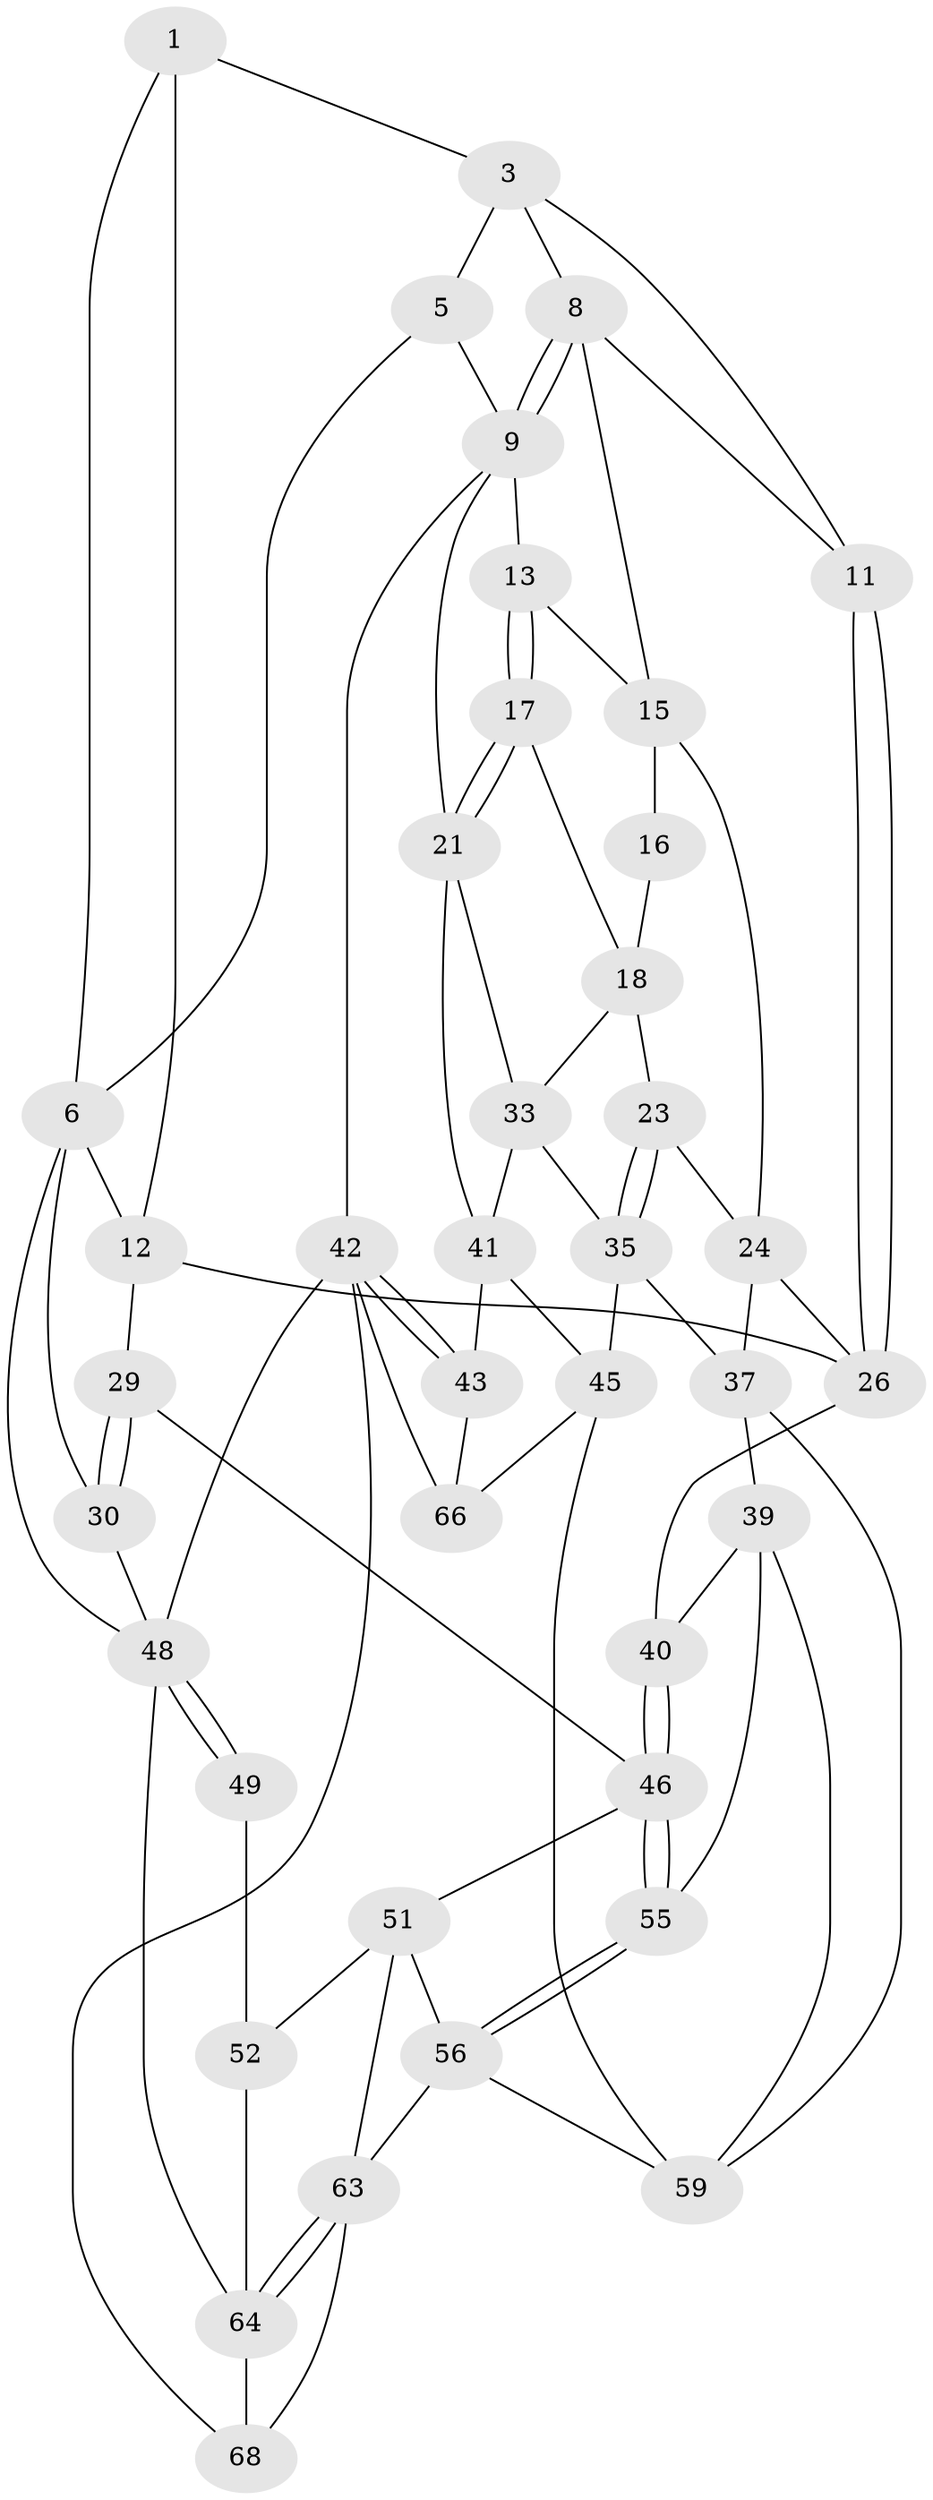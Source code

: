 // original degree distribution, {3: 0.07246376811594203, 6: 0.18840579710144928, 5: 0.5942028985507246, 4: 0.14492753623188406}
// Generated by graph-tools (version 1.1) at 2025/42/03/06/25 10:42:27]
// undirected, 40 vertices, 85 edges
graph export_dot {
graph [start="1"]
  node [color=gray90,style=filled];
  1 [pos="+0.13898767864819048+0",super="+2"];
  3 [pos="+0.428097984096114+0.17462883727492684",super="+4"];
  5 [pos="+0.08633632285745456+0"];
  6 [pos="+0.09076215009308329+0.20136688586412044",super="+7"];
  8 [pos="+0.8274156700301789+0",super="+10"];
  9 [pos="+1+0",super="+20"];
  11 [pos="+0.5611136965678473+0.2490600445244077"];
  12 [pos="+0.33253247591106677+0.22497626440862473",super="+28"];
  13 [pos="+0.9258619413178059+0.3225653554994607",super="+14"];
  15 [pos="+0.7910161408288069+0.20568832368403953",super="+22"];
  16 [pos="+0.900693831968135+0.30796169274839724"];
  17 [pos="+0.9362426205154611+0.33843541923558773"];
  18 [pos="+0.923315284397539+0.41886622376633204",super="+19"];
  21 [pos="+1+0.3040801198069033",super="+32"];
  23 [pos="+0.8310278855802444+0.4548399208877795"];
  24 [pos="+0.7790579767859391+0.41834633399357307",super="+25"];
  26 [pos="+0.5708853823985323+0.36428899633405254",super="+27"];
  29 [pos="+0.2819693264176701+0.485158829669699"];
  30 [pos="+0.2808337539108435+0.485499807908381",super="+31"];
  33 [pos="+0.9324705068885693+0.42102952032129337",super="+34"];
  35 [pos="+0.8534886558928554+0.5575738990924654",super="+36"];
  37 [pos="+0.6281254882202791+0.5445151738024745",super="+38"];
  39 [pos="+0.56295924952659+0.6050546780400823",super="+54"];
  40 [pos="+0.547331199915869+0.5959473803484875"];
  41 [pos="+1+0.5698445525663445",super="+44"];
  42 [pos="+1+1",super="+67"];
  43 [pos="+1+0.9770860570443455"];
  45 [pos="+0.8672436596402404+0.729956195936316",super="+58"];
  46 [pos="+0.361928540613733+0.6676504328285994",super="+47"];
  48 [pos="+0+0.6913095217502205",super="+53"];
  49 [pos="+0.0562103964603238+0.7692737504109075",super="+50"];
  51 [pos="+0.24750108881576235+0.761023798395035",super="+57"];
  52 [pos="+0.21982211375425023+0.7490108128127384",super="+62"];
  55 [pos="+0.3874193403411004+0.7080396703762716"];
  56 [pos="+0.3352446101712763+0.7838222949672927",super="+61"];
  59 [pos="+0.6461993576488608+0.8385425518587234",super="+60"];
  63 [pos="+0.2649103928109033+0.8723744377122948",super="+65"];
  64 [pos="+0.1507430717950994+0.9547740326905039",super="+69"];
  66 [pos="+0.6847298530924693+0.9053642655981875"];
  68 [pos="+0.5784274912620605+1"];
  1 -- 6;
  1 -- 3;
  1 -- 12;
  3 -- 11;
  3 -- 8;
  3 -- 5;
  5 -- 9;
  5 -- 6;
  6 -- 12;
  6 -- 30;
  6 -- 48;
  8 -- 9;
  8 -- 9;
  8 -- 11;
  8 -- 15;
  9 -- 42;
  9 -- 21;
  9 -- 13;
  11 -- 26;
  11 -- 26;
  12 -- 26;
  12 -- 29;
  13 -- 17;
  13 -- 17;
  13 -- 15;
  15 -- 16;
  15 -- 24;
  16 -- 18;
  17 -- 18;
  17 -- 21;
  17 -- 21;
  18 -- 33;
  18 -- 23;
  21 -- 33;
  21 -- 41;
  23 -- 24;
  23 -- 35;
  23 -- 35;
  24 -- 26;
  24 -- 37;
  26 -- 40;
  29 -- 30;
  29 -- 30;
  29 -- 46;
  30 -- 48;
  33 -- 35;
  33 -- 41;
  35 -- 37;
  35 -- 45;
  37 -- 59;
  37 -- 39;
  39 -- 40;
  39 -- 55;
  39 -- 59;
  40 -- 46;
  40 -- 46;
  41 -- 43;
  41 -- 45;
  42 -- 43;
  42 -- 43;
  42 -- 68;
  42 -- 66;
  42 -- 48;
  43 -- 66;
  45 -- 66;
  45 -- 59;
  46 -- 55;
  46 -- 55;
  46 -- 51;
  48 -- 49;
  48 -- 49;
  48 -- 64;
  49 -- 52 [weight=2];
  51 -- 52;
  51 -- 56;
  51 -- 63;
  52 -- 64;
  55 -- 56;
  55 -- 56;
  56 -- 63;
  56 -- 59;
  63 -- 64;
  63 -- 64;
  63 -- 68;
  64 -- 68;
}
